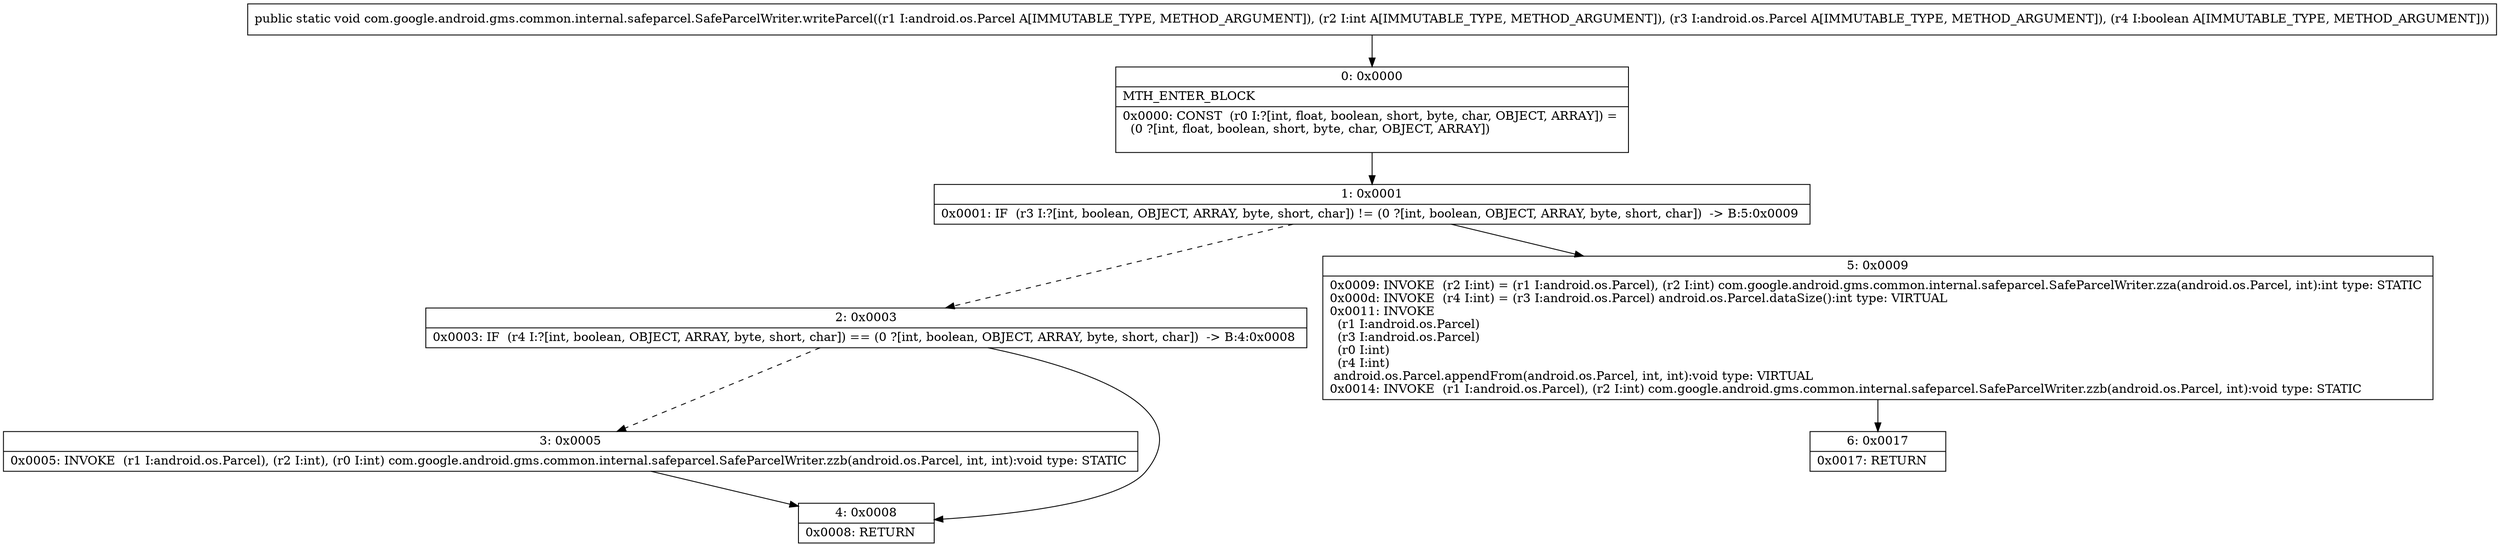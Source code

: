 digraph "CFG forcom.google.android.gms.common.internal.safeparcel.SafeParcelWriter.writeParcel(Landroid\/os\/Parcel;ILandroid\/os\/Parcel;Z)V" {
Node_0 [shape=record,label="{0\:\ 0x0000|MTH_ENTER_BLOCK\l|0x0000: CONST  (r0 I:?[int, float, boolean, short, byte, char, OBJECT, ARRAY]) = \l  (0 ?[int, float, boolean, short, byte, char, OBJECT, ARRAY])\l \l}"];
Node_1 [shape=record,label="{1\:\ 0x0001|0x0001: IF  (r3 I:?[int, boolean, OBJECT, ARRAY, byte, short, char]) != (0 ?[int, boolean, OBJECT, ARRAY, byte, short, char])  \-\> B:5:0x0009 \l}"];
Node_2 [shape=record,label="{2\:\ 0x0003|0x0003: IF  (r4 I:?[int, boolean, OBJECT, ARRAY, byte, short, char]) == (0 ?[int, boolean, OBJECT, ARRAY, byte, short, char])  \-\> B:4:0x0008 \l}"];
Node_3 [shape=record,label="{3\:\ 0x0005|0x0005: INVOKE  (r1 I:android.os.Parcel), (r2 I:int), (r0 I:int) com.google.android.gms.common.internal.safeparcel.SafeParcelWriter.zzb(android.os.Parcel, int, int):void type: STATIC \l}"];
Node_4 [shape=record,label="{4\:\ 0x0008|0x0008: RETURN   \l}"];
Node_5 [shape=record,label="{5\:\ 0x0009|0x0009: INVOKE  (r2 I:int) = (r1 I:android.os.Parcel), (r2 I:int) com.google.android.gms.common.internal.safeparcel.SafeParcelWriter.zza(android.os.Parcel, int):int type: STATIC \l0x000d: INVOKE  (r4 I:int) = (r3 I:android.os.Parcel) android.os.Parcel.dataSize():int type: VIRTUAL \l0x0011: INVOKE  \l  (r1 I:android.os.Parcel)\l  (r3 I:android.os.Parcel)\l  (r0 I:int)\l  (r4 I:int)\l android.os.Parcel.appendFrom(android.os.Parcel, int, int):void type: VIRTUAL \l0x0014: INVOKE  (r1 I:android.os.Parcel), (r2 I:int) com.google.android.gms.common.internal.safeparcel.SafeParcelWriter.zzb(android.os.Parcel, int):void type: STATIC \l}"];
Node_6 [shape=record,label="{6\:\ 0x0017|0x0017: RETURN   \l}"];
MethodNode[shape=record,label="{public static void com.google.android.gms.common.internal.safeparcel.SafeParcelWriter.writeParcel((r1 I:android.os.Parcel A[IMMUTABLE_TYPE, METHOD_ARGUMENT]), (r2 I:int A[IMMUTABLE_TYPE, METHOD_ARGUMENT]), (r3 I:android.os.Parcel A[IMMUTABLE_TYPE, METHOD_ARGUMENT]), (r4 I:boolean A[IMMUTABLE_TYPE, METHOD_ARGUMENT])) }"];
MethodNode -> Node_0;
Node_0 -> Node_1;
Node_1 -> Node_2[style=dashed];
Node_1 -> Node_5;
Node_2 -> Node_3[style=dashed];
Node_2 -> Node_4;
Node_3 -> Node_4;
Node_5 -> Node_6;
}

